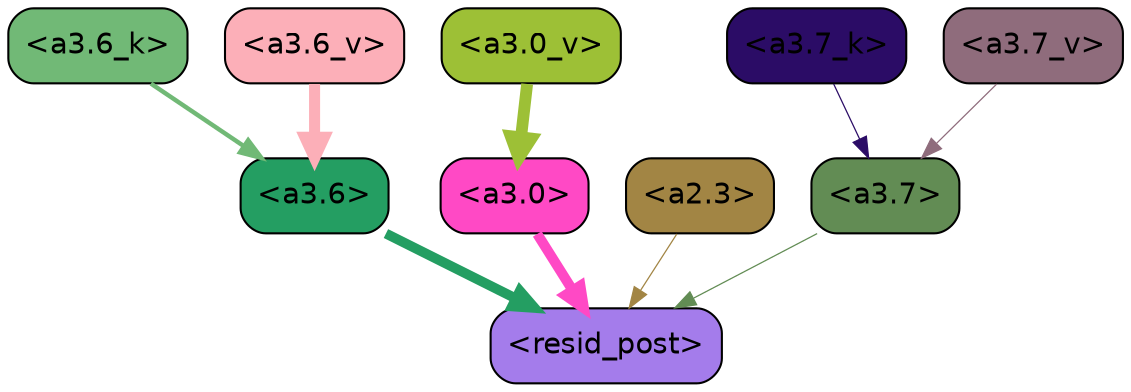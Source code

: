 strict digraph "" {
	graph [bgcolor=transparent,
		layout=dot,
		overlap=false,
		splines=true
	];
	"<a3.7>"	[color=black,
		fillcolor="#628c54",
		fontname=Helvetica,
		shape=box,
		style="filled, rounded"];
	"<resid_post>"	[color=black,
		fillcolor="#a47ceb",
		fontname=Helvetica,
		shape=box,
		style="filled, rounded"];
	"<a3.7>" -> "<resid_post>"	[color="#628c54",
		penwidth=0.6];
	"<a3.6>"	[color=black,
		fillcolor="#249e62",
		fontname=Helvetica,
		shape=box,
		style="filled, rounded"];
	"<a3.6>" -> "<resid_post>"	[color="#249e62",
		penwidth=4.746312499046326];
	"<a3.0>"	[color=black,
		fillcolor="#ff49c5",
		fontname=Helvetica,
		shape=box,
		style="filled, rounded"];
	"<a3.0>" -> "<resid_post>"	[color="#ff49c5",
		penwidth=4.896343111991882];
	"<a2.3>"	[color=black,
		fillcolor="#a28544",
		fontname=Helvetica,
		shape=box,
		style="filled, rounded"];
	"<a2.3>" -> "<resid_post>"	[color="#a28544",
		penwidth=0.6];
	"<a3.7_k>"	[color=black,
		fillcolor="#2b0c66",
		fontname=Helvetica,
		shape=box,
		style="filled, rounded"];
	"<a3.7_k>" -> "<a3.7>"	[color="#2b0c66",
		penwidth=0.6];
	"<a3.6_k>"	[color=black,
		fillcolor="#71b976",
		fontname=Helvetica,
		shape=box,
		style="filled, rounded"];
	"<a3.6_k>" -> "<a3.6>"	[color="#71b976",
		penwidth=2.13908451795578];
	"<a3.7_v>"	[color=black,
		fillcolor="#8f6c7c",
		fontname=Helvetica,
		shape=box,
		style="filled, rounded"];
	"<a3.7_v>" -> "<a3.7>"	[color="#8f6c7c",
		penwidth=0.6];
	"<a3.6_v>"	[color=black,
		fillcolor="#fcafb8",
		fontname=Helvetica,
		shape=box,
		style="filled, rounded"];
	"<a3.6_v>" -> "<a3.6>"	[color="#fcafb8",
		penwidth=5.297133803367615];
	"<a3.0_v>"	[color=black,
		fillcolor="#9dc036",
		fontname=Helvetica,
		shape=box,
		style="filled, rounded"];
	"<a3.0_v>" -> "<a3.0>"	[color="#9dc036",
		penwidth=5.680712580680847];
}
